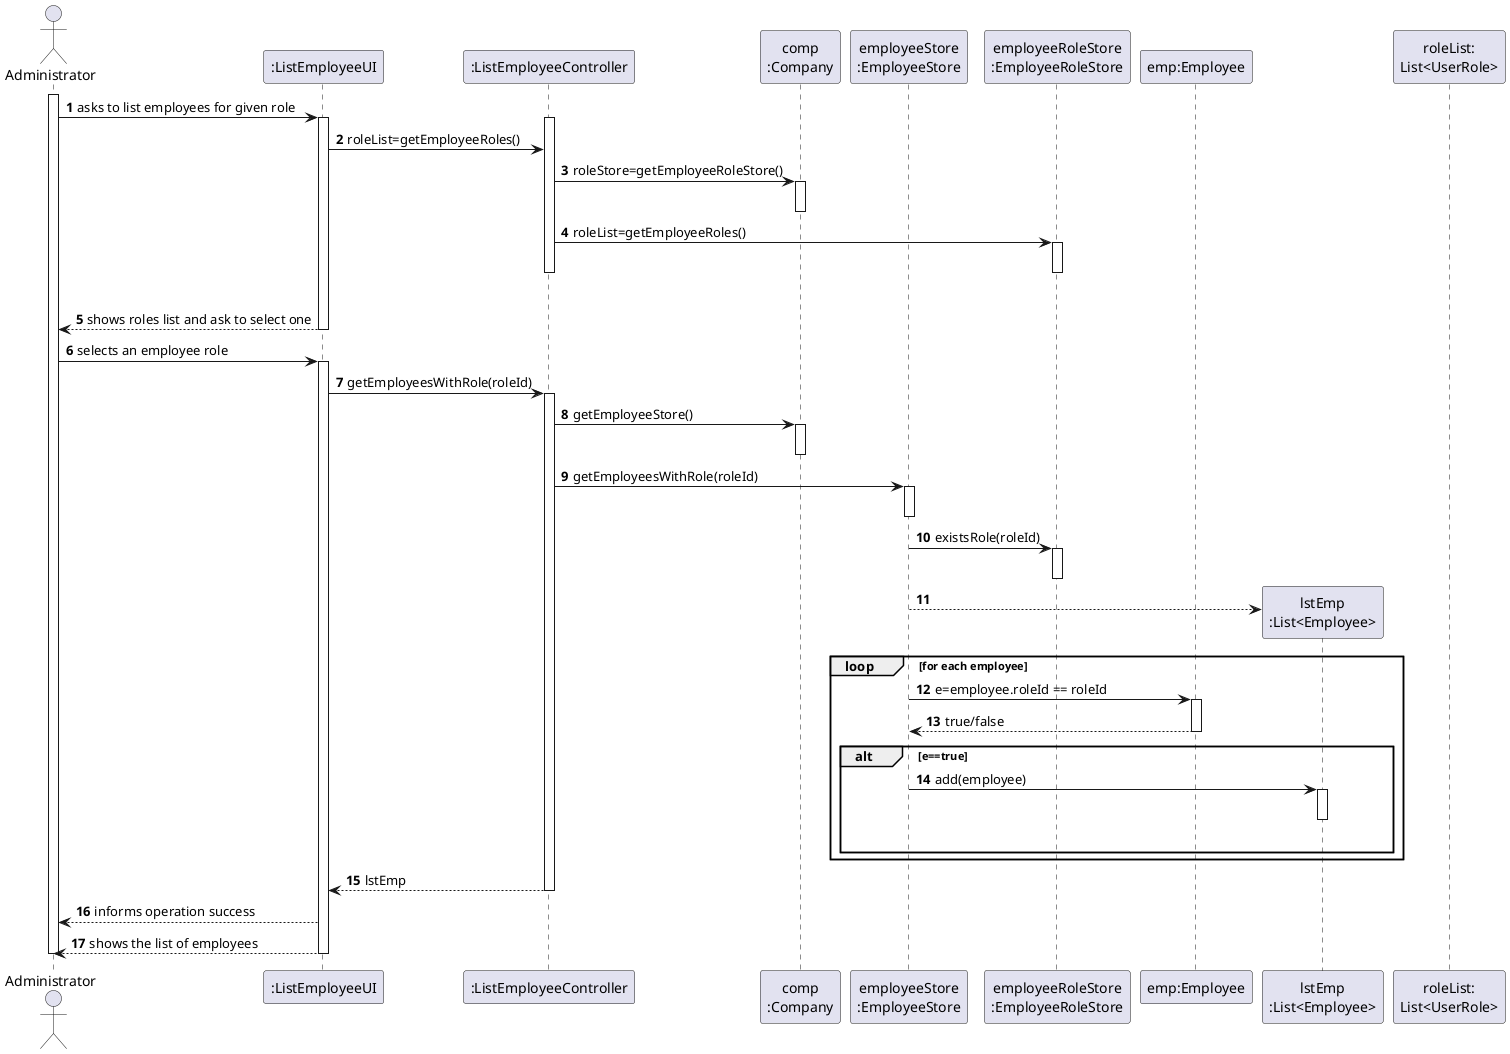 @startuml
autonumber
'hide footbox
actor "Administrator" as ADM

participant ":ListEmployeeUI" as UI
participant ":ListEmployeeController" as CTRL
participant "comp\n:Company" as COMP
participant "employeeStore\n:EmployeeStore" as EMPS
participant "employeeRoleStore\n:EmployeeRoleStore" as ROLES
participant "emp:Employee" as EMP

activate ADM
ADM -> UI : asks to list employees for given role
activate UI
activate CTRL
UI -> CTRL : roleList=getEmployeeRoles()
CTRL -> COMP : roleStore=getEmployeeRoleStore()
activate COMP
deactivate COMP

CTRL -> ROLES : roleList=getEmployeeRoles()
activate ROLES
|||
deactivate ROLES
deactivate CTRL

UI --> ADM : shows roles list and ask to select one
deactivate UI

ADM -> UI : selects an employee role
activate UI

UI -> CTRL : getEmployeesWithRole(roleId)
activate CTRL

CTRL -> COMP: getEmployeeStore()
activate COMP
deactivate COMP
CTRL -> EMPS: getEmployeesWithRole(roleId)
activate EMPS
deactivate EMPS
EMPS -> ROLES: existsRole(roleId)
activate ROLES
deactivate ROLES
create "lstEmp\n:List<Employee>" as LST
EMPS --> LST

loop for each employee
    EMPS -> EMP: e=employee.roleId == roleId
  activate EMP
    EMP --> EMPS: true/false
  deactivate EMP
    alt e==true
        EMPS -> LST: add(employee)
      activate LST
    |||
    deactivate LST
    end
end

CTRL --> UI: lstEmp

deactivate COMP
deactivate CTRL
UI --> ADM : informs operation success
UI --> ADM: shows the list of employees
deactivate UI

deactivate UI
deactivate CTRL
deactivate ADM

participant "roleList:\nList<UserRole>"

@enduml
